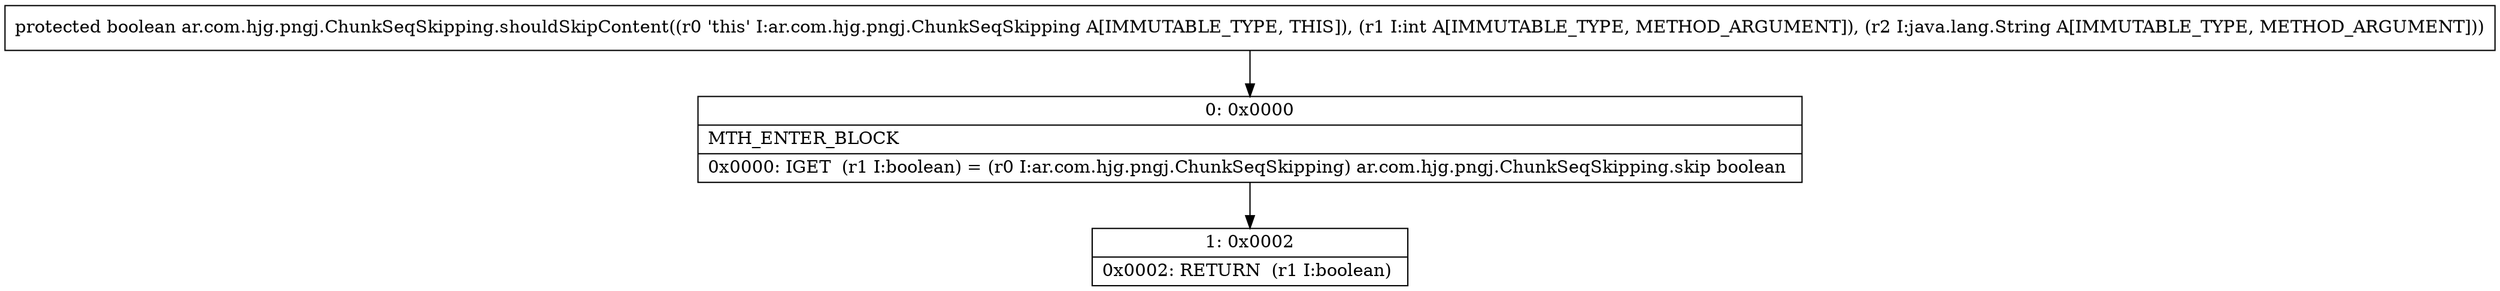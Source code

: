 digraph "CFG forar.com.hjg.pngj.ChunkSeqSkipping.shouldSkipContent(ILjava\/lang\/String;)Z" {
Node_0 [shape=record,label="{0\:\ 0x0000|MTH_ENTER_BLOCK\l|0x0000: IGET  (r1 I:boolean) = (r0 I:ar.com.hjg.pngj.ChunkSeqSkipping) ar.com.hjg.pngj.ChunkSeqSkipping.skip boolean \l}"];
Node_1 [shape=record,label="{1\:\ 0x0002|0x0002: RETURN  (r1 I:boolean) \l}"];
MethodNode[shape=record,label="{protected boolean ar.com.hjg.pngj.ChunkSeqSkipping.shouldSkipContent((r0 'this' I:ar.com.hjg.pngj.ChunkSeqSkipping A[IMMUTABLE_TYPE, THIS]), (r1 I:int A[IMMUTABLE_TYPE, METHOD_ARGUMENT]), (r2 I:java.lang.String A[IMMUTABLE_TYPE, METHOD_ARGUMENT])) }"];
MethodNode -> Node_0;
Node_0 -> Node_1;
}


